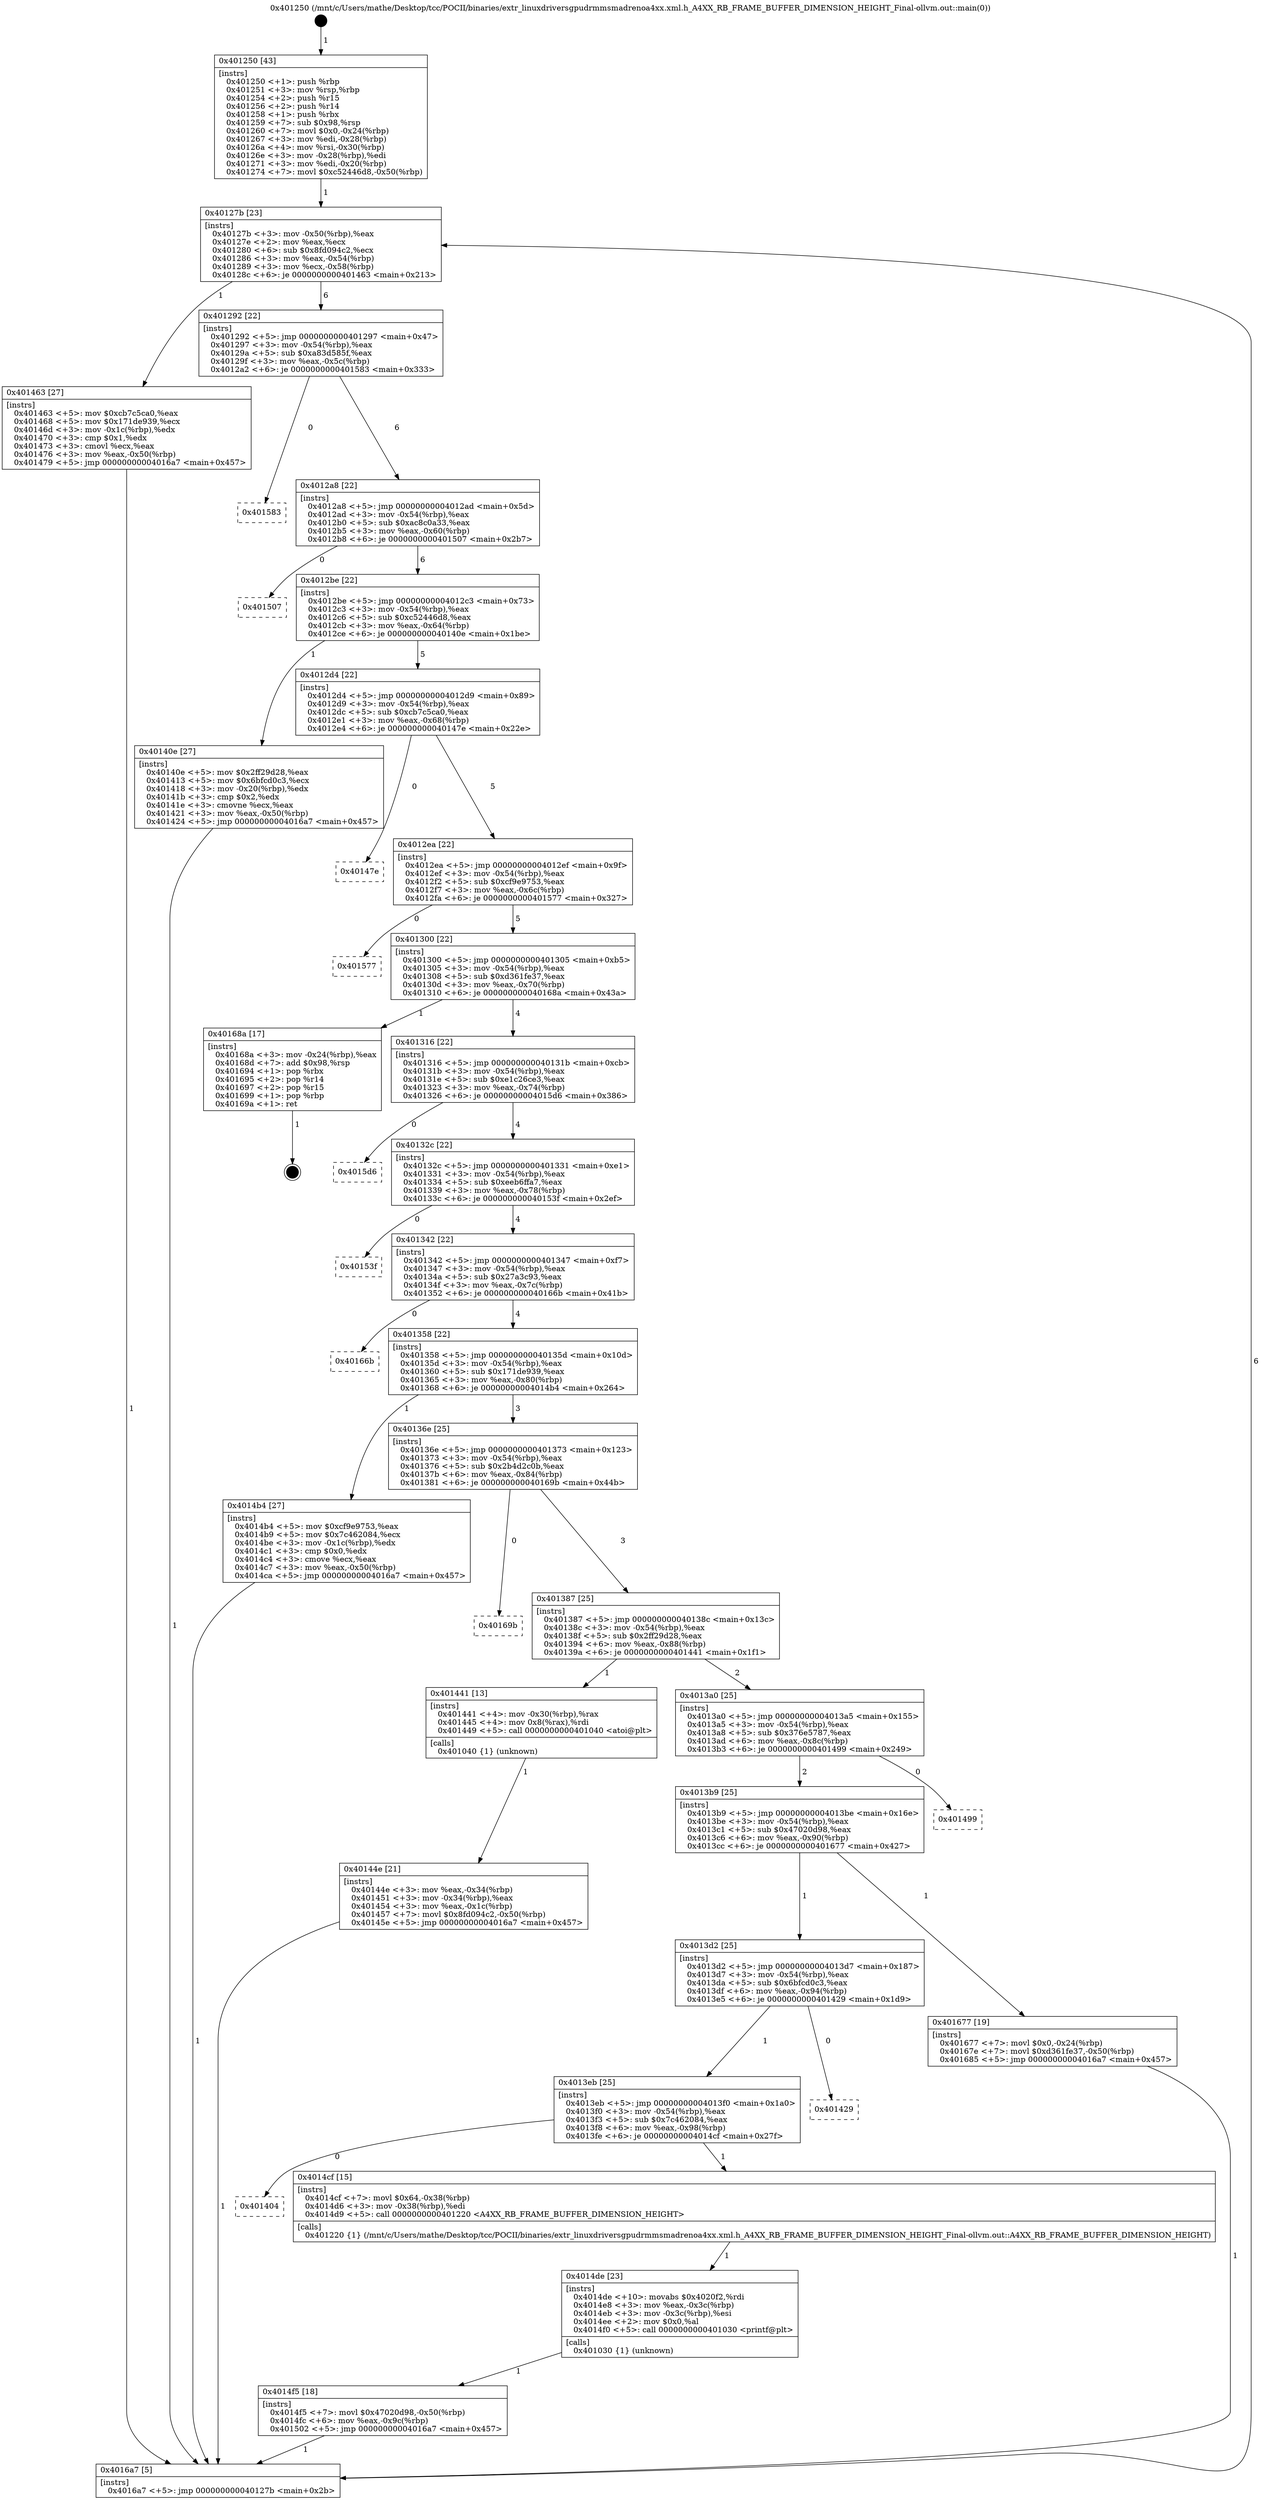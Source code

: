 digraph "0x401250" {
  label = "0x401250 (/mnt/c/Users/mathe/Desktop/tcc/POCII/binaries/extr_linuxdriversgpudrmmsmadrenoa4xx.xml.h_A4XX_RB_FRAME_BUFFER_DIMENSION_HEIGHT_Final-ollvm.out::main(0))"
  labelloc = "t"
  node[shape=record]

  Entry [label="",width=0.3,height=0.3,shape=circle,fillcolor=black,style=filled]
  "0x40127b" [label="{
     0x40127b [23]\l
     | [instrs]\l
     &nbsp;&nbsp;0x40127b \<+3\>: mov -0x50(%rbp),%eax\l
     &nbsp;&nbsp;0x40127e \<+2\>: mov %eax,%ecx\l
     &nbsp;&nbsp;0x401280 \<+6\>: sub $0x8fd094c2,%ecx\l
     &nbsp;&nbsp;0x401286 \<+3\>: mov %eax,-0x54(%rbp)\l
     &nbsp;&nbsp;0x401289 \<+3\>: mov %ecx,-0x58(%rbp)\l
     &nbsp;&nbsp;0x40128c \<+6\>: je 0000000000401463 \<main+0x213\>\l
  }"]
  "0x401463" [label="{
     0x401463 [27]\l
     | [instrs]\l
     &nbsp;&nbsp;0x401463 \<+5\>: mov $0xcb7c5ca0,%eax\l
     &nbsp;&nbsp;0x401468 \<+5\>: mov $0x171de939,%ecx\l
     &nbsp;&nbsp;0x40146d \<+3\>: mov -0x1c(%rbp),%edx\l
     &nbsp;&nbsp;0x401470 \<+3\>: cmp $0x1,%edx\l
     &nbsp;&nbsp;0x401473 \<+3\>: cmovl %ecx,%eax\l
     &nbsp;&nbsp;0x401476 \<+3\>: mov %eax,-0x50(%rbp)\l
     &nbsp;&nbsp;0x401479 \<+5\>: jmp 00000000004016a7 \<main+0x457\>\l
  }"]
  "0x401292" [label="{
     0x401292 [22]\l
     | [instrs]\l
     &nbsp;&nbsp;0x401292 \<+5\>: jmp 0000000000401297 \<main+0x47\>\l
     &nbsp;&nbsp;0x401297 \<+3\>: mov -0x54(%rbp),%eax\l
     &nbsp;&nbsp;0x40129a \<+5\>: sub $0xa83d585f,%eax\l
     &nbsp;&nbsp;0x40129f \<+3\>: mov %eax,-0x5c(%rbp)\l
     &nbsp;&nbsp;0x4012a2 \<+6\>: je 0000000000401583 \<main+0x333\>\l
  }"]
  Exit [label="",width=0.3,height=0.3,shape=circle,fillcolor=black,style=filled,peripheries=2]
  "0x401583" [label="{
     0x401583\l
  }", style=dashed]
  "0x4012a8" [label="{
     0x4012a8 [22]\l
     | [instrs]\l
     &nbsp;&nbsp;0x4012a8 \<+5\>: jmp 00000000004012ad \<main+0x5d\>\l
     &nbsp;&nbsp;0x4012ad \<+3\>: mov -0x54(%rbp),%eax\l
     &nbsp;&nbsp;0x4012b0 \<+5\>: sub $0xac8c0a33,%eax\l
     &nbsp;&nbsp;0x4012b5 \<+3\>: mov %eax,-0x60(%rbp)\l
     &nbsp;&nbsp;0x4012b8 \<+6\>: je 0000000000401507 \<main+0x2b7\>\l
  }"]
  "0x4014f5" [label="{
     0x4014f5 [18]\l
     | [instrs]\l
     &nbsp;&nbsp;0x4014f5 \<+7\>: movl $0x47020d98,-0x50(%rbp)\l
     &nbsp;&nbsp;0x4014fc \<+6\>: mov %eax,-0x9c(%rbp)\l
     &nbsp;&nbsp;0x401502 \<+5\>: jmp 00000000004016a7 \<main+0x457\>\l
  }"]
  "0x401507" [label="{
     0x401507\l
  }", style=dashed]
  "0x4012be" [label="{
     0x4012be [22]\l
     | [instrs]\l
     &nbsp;&nbsp;0x4012be \<+5\>: jmp 00000000004012c3 \<main+0x73\>\l
     &nbsp;&nbsp;0x4012c3 \<+3\>: mov -0x54(%rbp),%eax\l
     &nbsp;&nbsp;0x4012c6 \<+5\>: sub $0xc52446d8,%eax\l
     &nbsp;&nbsp;0x4012cb \<+3\>: mov %eax,-0x64(%rbp)\l
     &nbsp;&nbsp;0x4012ce \<+6\>: je 000000000040140e \<main+0x1be\>\l
  }"]
  "0x4014de" [label="{
     0x4014de [23]\l
     | [instrs]\l
     &nbsp;&nbsp;0x4014de \<+10\>: movabs $0x4020f2,%rdi\l
     &nbsp;&nbsp;0x4014e8 \<+3\>: mov %eax,-0x3c(%rbp)\l
     &nbsp;&nbsp;0x4014eb \<+3\>: mov -0x3c(%rbp),%esi\l
     &nbsp;&nbsp;0x4014ee \<+2\>: mov $0x0,%al\l
     &nbsp;&nbsp;0x4014f0 \<+5\>: call 0000000000401030 \<printf@plt\>\l
     | [calls]\l
     &nbsp;&nbsp;0x401030 \{1\} (unknown)\l
  }"]
  "0x40140e" [label="{
     0x40140e [27]\l
     | [instrs]\l
     &nbsp;&nbsp;0x40140e \<+5\>: mov $0x2ff29d28,%eax\l
     &nbsp;&nbsp;0x401413 \<+5\>: mov $0x6bfcd0c3,%ecx\l
     &nbsp;&nbsp;0x401418 \<+3\>: mov -0x20(%rbp),%edx\l
     &nbsp;&nbsp;0x40141b \<+3\>: cmp $0x2,%edx\l
     &nbsp;&nbsp;0x40141e \<+3\>: cmovne %ecx,%eax\l
     &nbsp;&nbsp;0x401421 \<+3\>: mov %eax,-0x50(%rbp)\l
     &nbsp;&nbsp;0x401424 \<+5\>: jmp 00000000004016a7 \<main+0x457\>\l
  }"]
  "0x4012d4" [label="{
     0x4012d4 [22]\l
     | [instrs]\l
     &nbsp;&nbsp;0x4012d4 \<+5\>: jmp 00000000004012d9 \<main+0x89\>\l
     &nbsp;&nbsp;0x4012d9 \<+3\>: mov -0x54(%rbp),%eax\l
     &nbsp;&nbsp;0x4012dc \<+5\>: sub $0xcb7c5ca0,%eax\l
     &nbsp;&nbsp;0x4012e1 \<+3\>: mov %eax,-0x68(%rbp)\l
     &nbsp;&nbsp;0x4012e4 \<+6\>: je 000000000040147e \<main+0x22e\>\l
  }"]
  "0x4016a7" [label="{
     0x4016a7 [5]\l
     | [instrs]\l
     &nbsp;&nbsp;0x4016a7 \<+5\>: jmp 000000000040127b \<main+0x2b\>\l
  }"]
  "0x401250" [label="{
     0x401250 [43]\l
     | [instrs]\l
     &nbsp;&nbsp;0x401250 \<+1\>: push %rbp\l
     &nbsp;&nbsp;0x401251 \<+3\>: mov %rsp,%rbp\l
     &nbsp;&nbsp;0x401254 \<+2\>: push %r15\l
     &nbsp;&nbsp;0x401256 \<+2\>: push %r14\l
     &nbsp;&nbsp;0x401258 \<+1\>: push %rbx\l
     &nbsp;&nbsp;0x401259 \<+7\>: sub $0x98,%rsp\l
     &nbsp;&nbsp;0x401260 \<+7\>: movl $0x0,-0x24(%rbp)\l
     &nbsp;&nbsp;0x401267 \<+3\>: mov %edi,-0x28(%rbp)\l
     &nbsp;&nbsp;0x40126a \<+4\>: mov %rsi,-0x30(%rbp)\l
     &nbsp;&nbsp;0x40126e \<+3\>: mov -0x28(%rbp),%edi\l
     &nbsp;&nbsp;0x401271 \<+3\>: mov %edi,-0x20(%rbp)\l
     &nbsp;&nbsp;0x401274 \<+7\>: movl $0xc52446d8,-0x50(%rbp)\l
  }"]
  "0x401404" [label="{
     0x401404\l
  }", style=dashed]
  "0x40147e" [label="{
     0x40147e\l
  }", style=dashed]
  "0x4012ea" [label="{
     0x4012ea [22]\l
     | [instrs]\l
     &nbsp;&nbsp;0x4012ea \<+5\>: jmp 00000000004012ef \<main+0x9f\>\l
     &nbsp;&nbsp;0x4012ef \<+3\>: mov -0x54(%rbp),%eax\l
     &nbsp;&nbsp;0x4012f2 \<+5\>: sub $0xcf9e9753,%eax\l
     &nbsp;&nbsp;0x4012f7 \<+3\>: mov %eax,-0x6c(%rbp)\l
     &nbsp;&nbsp;0x4012fa \<+6\>: je 0000000000401577 \<main+0x327\>\l
  }"]
  "0x4014cf" [label="{
     0x4014cf [15]\l
     | [instrs]\l
     &nbsp;&nbsp;0x4014cf \<+7\>: movl $0x64,-0x38(%rbp)\l
     &nbsp;&nbsp;0x4014d6 \<+3\>: mov -0x38(%rbp),%edi\l
     &nbsp;&nbsp;0x4014d9 \<+5\>: call 0000000000401220 \<A4XX_RB_FRAME_BUFFER_DIMENSION_HEIGHT\>\l
     | [calls]\l
     &nbsp;&nbsp;0x401220 \{1\} (/mnt/c/Users/mathe/Desktop/tcc/POCII/binaries/extr_linuxdriversgpudrmmsmadrenoa4xx.xml.h_A4XX_RB_FRAME_BUFFER_DIMENSION_HEIGHT_Final-ollvm.out::A4XX_RB_FRAME_BUFFER_DIMENSION_HEIGHT)\l
  }"]
  "0x401577" [label="{
     0x401577\l
  }", style=dashed]
  "0x401300" [label="{
     0x401300 [22]\l
     | [instrs]\l
     &nbsp;&nbsp;0x401300 \<+5\>: jmp 0000000000401305 \<main+0xb5\>\l
     &nbsp;&nbsp;0x401305 \<+3\>: mov -0x54(%rbp),%eax\l
     &nbsp;&nbsp;0x401308 \<+5\>: sub $0xd361fe37,%eax\l
     &nbsp;&nbsp;0x40130d \<+3\>: mov %eax,-0x70(%rbp)\l
     &nbsp;&nbsp;0x401310 \<+6\>: je 000000000040168a \<main+0x43a\>\l
  }"]
  "0x4013eb" [label="{
     0x4013eb [25]\l
     | [instrs]\l
     &nbsp;&nbsp;0x4013eb \<+5\>: jmp 00000000004013f0 \<main+0x1a0\>\l
     &nbsp;&nbsp;0x4013f0 \<+3\>: mov -0x54(%rbp),%eax\l
     &nbsp;&nbsp;0x4013f3 \<+5\>: sub $0x7c462084,%eax\l
     &nbsp;&nbsp;0x4013f8 \<+6\>: mov %eax,-0x98(%rbp)\l
     &nbsp;&nbsp;0x4013fe \<+6\>: je 00000000004014cf \<main+0x27f\>\l
  }"]
  "0x40168a" [label="{
     0x40168a [17]\l
     | [instrs]\l
     &nbsp;&nbsp;0x40168a \<+3\>: mov -0x24(%rbp),%eax\l
     &nbsp;&nbsp;0x40168d \<+7\>: add $0x98,%rsp\l
     &nbsp;&nbsp;0x401694 \<+1\>: pop %rbx\l
     &nbsp;&nbsp;0x401695 \<+2\>: pop %r14\l
     &nbsp;&nbsp;0x401697 \<+2\>: pop %r15\l
     &nbsp;&nbsp;0x401699 \<+1\>: pop %rbp\l
     &nbsp;&nbsp;0x40169a \<+1\>: ret\l
  }"]
  "0x401316" [label="{
     0x401316 [22]\l
     | [instrs]\l
     &nbsp;&nbsp;0x401316 \<+5\>: jmp 000000000040131b \<main+0xcb\>\l
     &nbsp;&nbsp;0x40131b \<+3\>: mov -0x54(%rbp),%eax\l
     &nbsp;&nbsp;0x40131e \<+5\>: sub $0xe1c26ce3,%eax\l
     &nbsp;&nbsp;0x401323 \<+3\>: mov %eax,-0x74(%rbp)\l
     &nbsp;&nbsp;0x401326 \<+6\>: je 00000000004015d6 \<main+0x386\>\l
  }"]
  "0x401429" [label="{
     0x401429\l
  }", style=dashed]
  "0x4015d6" [label="{
     0x4015d6\l
  }", style=dashed]
  "0x40132c" [label="{
     0x40132c [22]\l
     | [instrs]\l
     &nbsp;&nbsp;0x40132c \<+5\>: jmp 0000000000401331 \<main+0xe1\>\l
     &nbsp;&nbsp;0x401331 \<+3\>: mov -0x54(%rbp),%eax\l
     &nbsp;&nbsp;0x401334 \<+5\>: sub $0xeeb6ffa7,%eax\l
     &nbsp;&nbsp;0x401339 \<+3\>: mov %eax,-0x78(%rbp)\l
     &nbsp;&nbsp;0x40133c \<+6\>: je 000000000040153f \<main+0x2ef\>\l
  }"]
  "0x4013d2" [label="{
     0x4013d2 [25]\l
     | [instrs]\l
     &nbsp;&nbsp;0x4013d2 \<+5\>: jmp 00000000004013d7 \<main+0x187\>\l
     &nbsp;&nbsp;0x4013d7 \<+3\>: mov -0x54(%rbp),%eax\l
     &nbsp;&nbsp;0x4013da \<+5\>: sub $0x6bfcd0c3,%eax\l
     &nbsp;&nbsp;0x4013df \<+6\>: mov %eax,-0x94(%rbp)\l
     &nbsp;&nbsp;0x4013e5 \<+6\>: je 0000000000401429 \<main+0x1d9\>\l
  }"]
  "0x40153f" [label="{
     0x40153f\l
  }", style=dashed]
  "0x401342" [label="{
     0x401342 [22]\l
     | [instrs]\l
     &nbsp;&nbsp;0x401342 \<+5\>: jmp 0000000000401347 \<main+0xf7\>\l
     &nbsp;&nbsp;0x401347 \<+3\>: mov -0x54(%rbp),%eax\l
     &nbsp;&nbsp;0x40134a \<+5\>: sub $0x27a3c93,%eax\l
     &nbsp;&nbsp;0x40134f \<+3\>: mov %eax,-0x7c(%rbp)\l
     &nbsp;&nbsp;0x401352 \<+6\>: je 000000000040166b \<main+0x41b\>\l
  }"]
  "0x401677" [label="{
     0x401677 [19]\l
     | [instrs]\l
     &nbsp;&nbsp;0x401677 \<+7\>: movl $0x0,-0x24(%rbp)\l
     &nbsp;&nbsp;0x40167e \<+7\>: movl $0xd361fe37,-0x50(%rbp)\l
     &nbsp;&nbsp;0x401685 \<+5\>: jmp 00000000004016a7 \<main+0x457\>\l
  }"]
  "0x40166b" [label="{
     0x40166b\l
  }", style=dashed]
  "0x401358" [label="{
     0x401358 [22]\l
     | [instrs]\l
     &nbsp;&nbsp;0x401358 \<+5\>: jmp 000000000040135d \<main+0x10d\>\l
     &nbsp;&nbsp;0x40135d \<+3\>: mov -0x54(%rbp),%eax\l
     &nbsp;&nbsp;0x401360 \<+5\>: sub $0x171de939,%eax\l
     &nbsp;&nbsp;0x401365 \<+3\>: mov %eax,-0x80(%rbp)\l
     &nbsp;&nbsp;0x401368 \<+6\>: je 00000000004014b4 \<main+0x264\>\l
  }"]
  "0x4013b9" [label="{
     0x4013b9 [25]\l
     | [instrs]\l
     &nbsp;&nbsp;0x4013b9 \<+5\>: jmp 00000000004013be \<main+0x16e\>\l
     &nbsp;&nbsp;0x4013be \<+3\>: mov -0x54(%rbp),%eax\l
     &nbsp;&nbsp;0x4013c1 \<+5\>: sub $0x47020d98,%eax\l
     &nbsp;&nbsp;0x4013c6 \<+6\>: mov %eax,-0x90(%rbp)\l
     &nbsp;&nbsp;0x4013cc \<+6\>: je 0000000000401677 \<main+0x427\>\l
  }"]
  "0x4014b4" [label="{
     0x4014b4 [27]\l
     | [instrs]\l
     &nbsp;&nbsp;0x4014b4 \<+5\>: mov $0xcf9e9753,%eax\l
     &nbsp;&nbsp;0x4014b9 \<+5\>: mov $0x7c462084,%ecx\l
     &nbsp;&nbsp;0x4014be \<+3\>: mov -0x1c(%rbp),%edx\l
     &nbsp;&nbsp;0x4014c1 \<+3\>: cmp $0x0,%edx\l
     &nbsp;&nbsp;0x4014c4 \<+3\>: cmove %ecx,%eax\l
     &nbsp;&nbsp;0x4014c7 \<+3\>: mov %eax,-0x50(%rbp)\l
     &nbsp;&nbsp;0x4014ca \<+5\>: jmp 00000000004016a7 \<main+0x457\>\l
  }"]
  "0x40136e" [label="{
     0x40136e [25]\l
     | [instrs]\l
     &nbsp;&nbsp;0x40136e \<+5\>: jmp 0000000000401373 \<main+0x123\>\l
     &nbsp;&nbsp;0x401373 \<+3\>: mov -0x54(%rbp),%eax\l
     &nbsp;&nbsp;0x401376 \<+5\>: sub $0x2b4d2c0b,%eax\l
     &nbsp;&nbsp;0x40137b \<+6\>: mov %eax,-0x84(%rbp)\l
     &nbsp;&nbsp;0x401381 \<+6\>: je 000000000040169b \<main+0x44b\>\l
  }"]
  "0x401499" [label="{
     0x401499\l
  }", style=dashed]
  "0x40169b" [label="{
     0x40169b\l
  }", style=dashed]
  "0x401387" [label="{
     0x401387 [25]\l
     | [instrs]\l
     &nbsp;&nbsp;0x401387 \<+5\>: jmp 000000000040138c \<main+0x13c\>\l
     &nbsp;&nbsp;0x40138c \<+3\>: mov -0x54(%rbp),%eax\l
     &nbsp;&nbsp;0x40138f \<+5\>: sub $0x2ff29d28,%eax\l
     &nbsp;&nbsp;0x401394 \<+6\>: mov %eax,-0x88(%rbp)\l
     &nbsp;&nbsp;0x40139a \<+6\>: je 0000000000401441 \<main+0x1f1\>\l
  }"]
  "0x40144e" [label="{
     0x40144e [21]\l
     | [instrs]\l
     &nbsp;&nbsp;0x40144e \<+3\>: mov %eax,-0x34(%rbp)\l
     &nbsp;&nbsp;0x401451 \<+3\>: mov -0x34(%rbp),%eax\l
     &nbsp;&nbsp;0x401454 \<+3\>: mov %eax,-0x1c(%rbp)\l
     &nbsp;&nbsp;0x401457 \<+7\>: movl $0x8fd094c2,-0x50(%rbp)\l
     &nbsp;&nbsp;0x40145e \<+5\>: jmp 00000000004016a7 \<main+0x457\>\l
  }"]
  "0x401441" [label="{
     0x401441 [13]\l
     | [instrs]\l
     &nbsp;&nbsp;0x401441 \<+4\>: mov -0x30(%rbp),%rax\l
     &nbsp;&nbsp;0x401445 \<+4\>: mov 0x8(%rax),%rdi\l
     &nbsp;&nbsp;0x401449 \<+5\>: call 0000000000401040 \<atoi@plt\>\l
     | [calls]\l
     &nbsp;&nbsp;0x401040 \{1\} (unknown)\l
  }"]
  "0x4013a0" [label="{
     0x4013a0 [25]\l
     | [instrs]\l
     &nbsp;&nbsp;0x4013a0 \<+5\>: jmp 00000000004013a5 \<main+0x155\>\l
     &nbsp;&nbsp;0x4013a5 \<+3\>: mov -0x54(%rbp),%eax\l
     &nbsp;&nbsp;0x4013a8 \<+5\>: sub $0x376e5787,%eax\l
     &nbsp;&nbsp;0x4013ad \<+6\>: mov %eax,-0x8c(%rbp)\l
     &nbsp;&nbsp;0x4013b3 \<+6\>: je 0000000000401499 \<main+0x249\>\l
  }"]
  Entry -> "0x401250" [label=" 1"]
  "0x40127b" -> "0x401463" [label=" 1"]
  "0x40127b" -> "0x401292" [label=" 6"]
  "0x40168a" -> Exit [label=" 1"]
  "0x401292" -> "0x401583" [label=" 0"]
  "0x401292" -> "0x4012a8" [label=" 6"]
  "0x401677" -> "0x4016a7" [label=" 1"]
  "0x4012a8" -> "0x401507" [label=" 0"]
  "0x4012a8" -> "0x4012be" [label=" 6"]
  "0x4014f5" -> "0x4016a7" [label=" 1"]
  "0x4012be" -> "0x40140e" [label=" 1"]
  "0x4012be" -> "0x4012d4" [label=" 5"]
  "0x40140e" -> "0x4016a7" [label=" 1"]
  "0x401250" -> "0x40127b" [label=" 1"]
  "0x4016a7" -> "0x40127b" [label=" 6"]
  "0x4014de" -> "0x4014f5" [label=" 1"]
  "0x4012d4" -> "0x40147e" [label=" 0"]
  "0x4012d4" -> "0x4012ea" [label=" 5"]
  "0x4014cf" -> "0x4014de" [label=" 1"]
  "0x4012ea" -> "0x401577" [label=" 0"]
  "0x4012ea" -> "0x401300" [label=" 5"]
  "0x4013eb" -> "0x401404" [label=" 0"]
  "0x401300" -> "0x40168a" [label=" 1"]
  "0x401300" -> "0x401316" [label=" 4"]
  "0x4013eb" -> "0x4014cf" [label=" 1"]
  "0x401316" -> "0x4015d6" [label=" 0"]
  "0x401316" -> "0x40132c" [label=" 4"]
  "0x4013d2" -> "0x4013eb" [label=" 1"]
  "0x40132c" -> "0x40153f" [label=" 0"]
  "0x40132c" -> "0x401342" [label=" 4"]
  "0x4013d2" -> "0x401429" [label=" 0"]
  "0x401342" -> "0x40166b" [label=" 0"]
  "0x401342" -> "0x401358" [label=" 4"]
  "0x4013b9" -> "0x4013d2" [label=" 1"]
  "0x401358" -> "0x4014b4" [label=" 1"]
  "0x401358" -> "0x40136e" [label=" 3"]
  "0x4013b9" -> "0x401677" [label=" 1"]
  "0x40136e" -> "0x40169b" [label=" 0"]
  "0x40136e" -> "0x401387" [label=" 3"]
  "0x4013a0" -> "0x4013b9" [label=" 2"]
  "0x401387" -> "0x401441" [label=" 1"]
  "0x401387" -> "0x4013a0" [label=" 2"]
  "0x401441" -> "0x40144e" [label=" 1"]
  "0x40144e" -> "0x4016a7" [label=" 1"]
  "0x401463" -> "0x4016a7" [label=" 1"]
  "0x4014b4" -> "0x4016a7" [label=" 1"]
  "0x4013a0" -> "0x401499" [label=" 0"]
}
